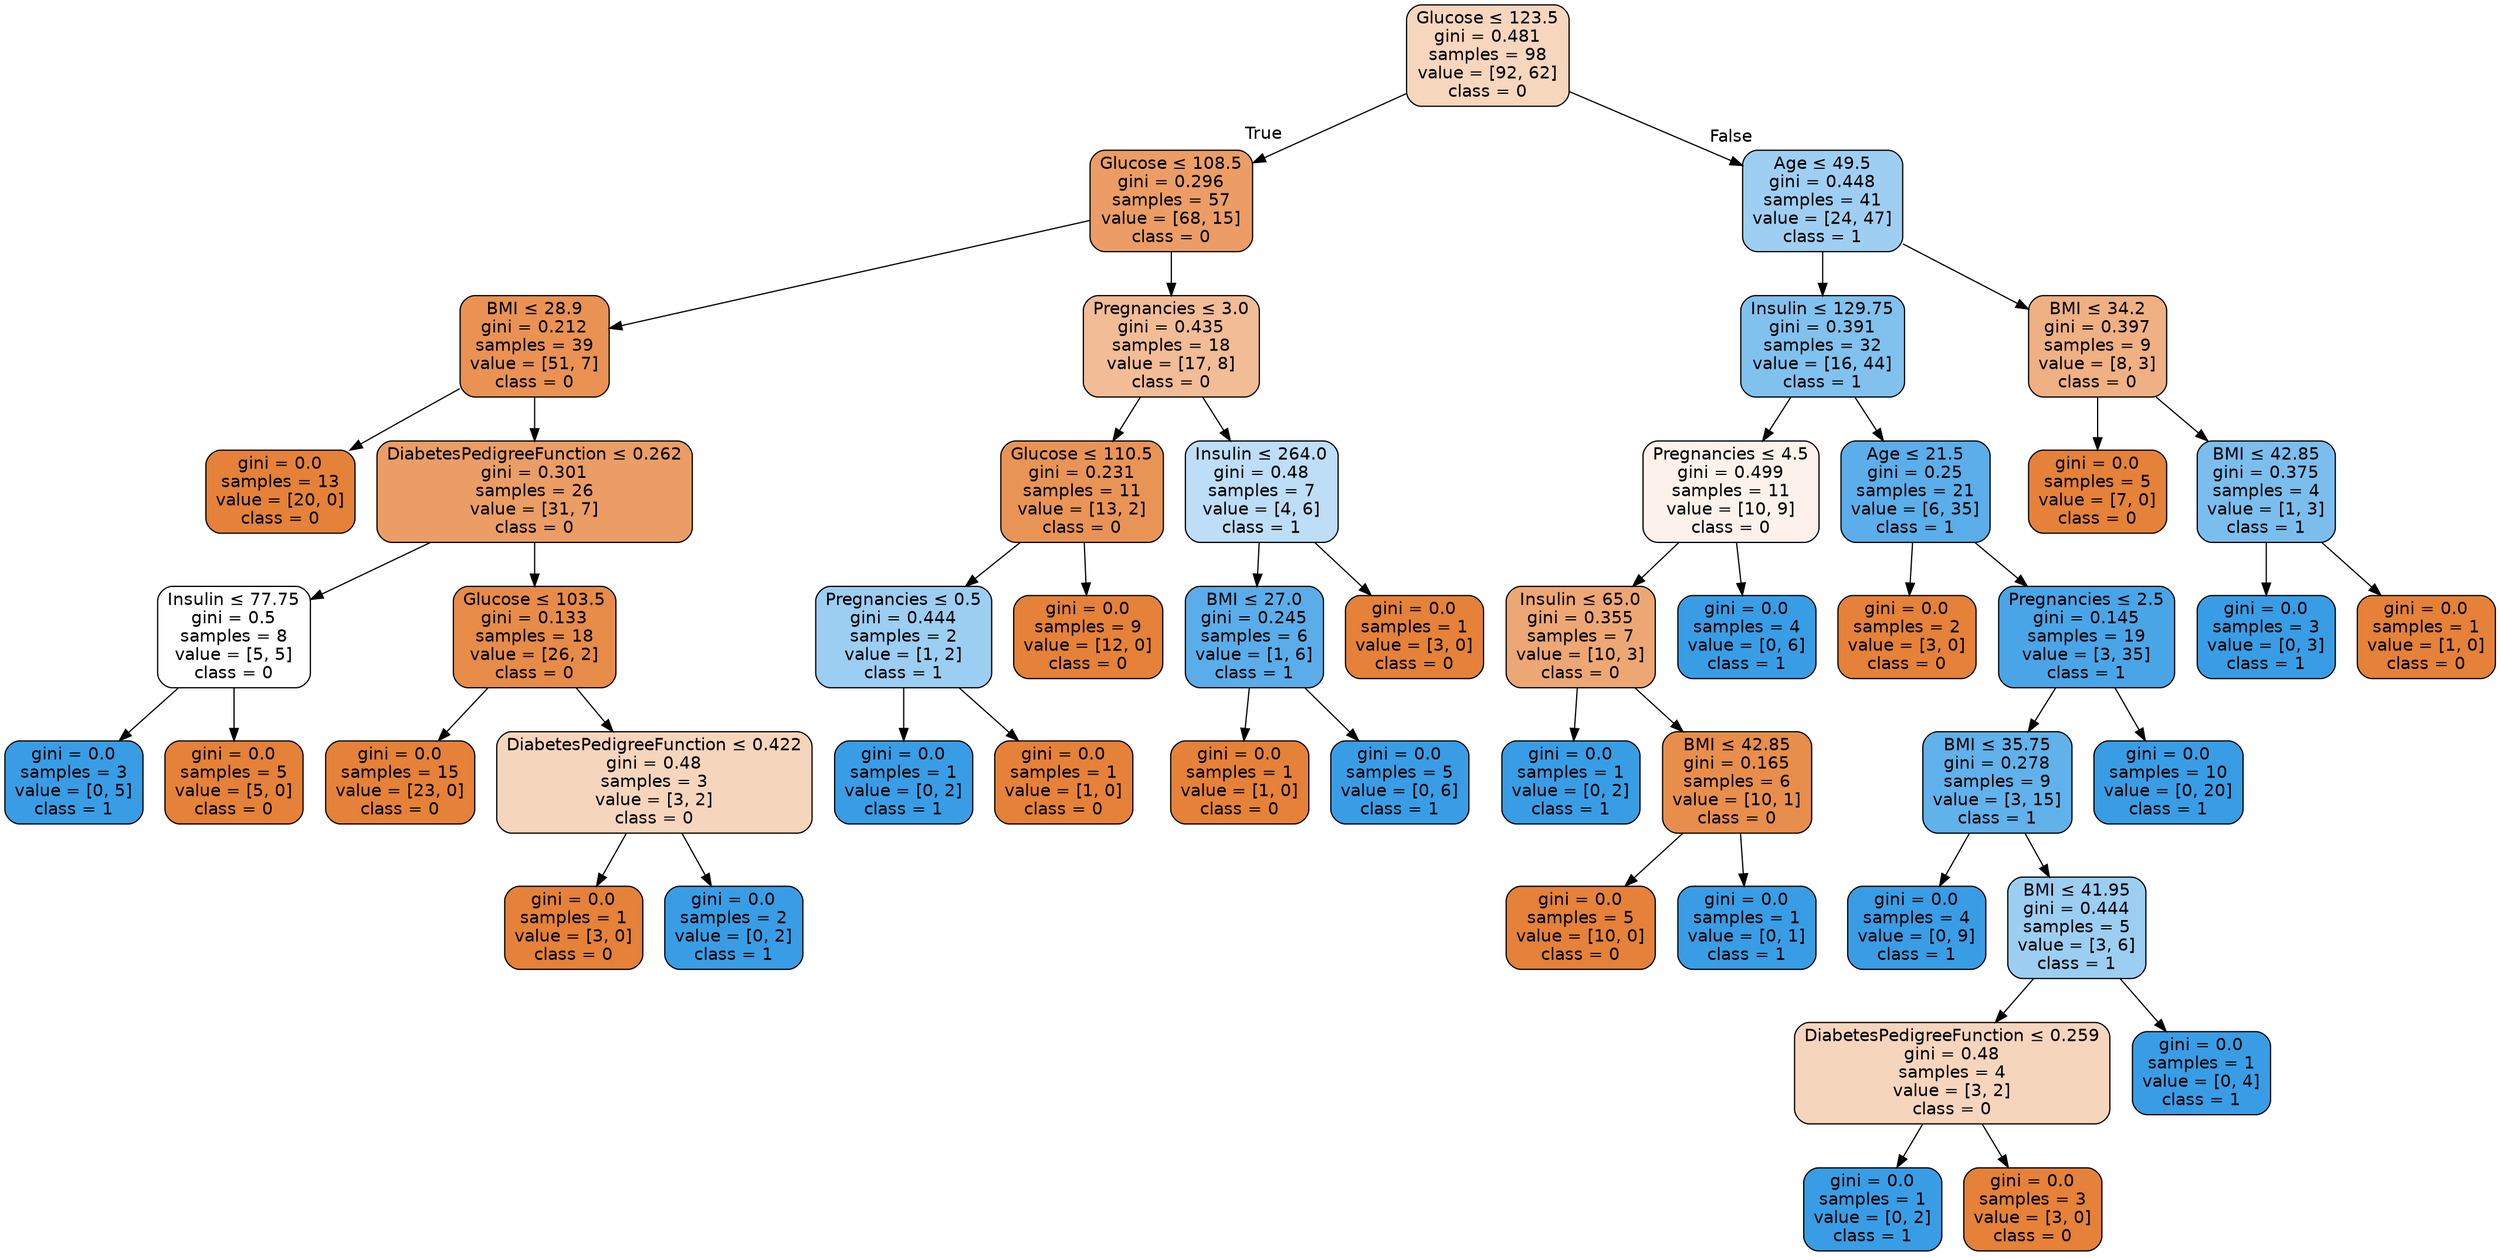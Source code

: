 digraph Tree {
node [shape=box, style="filled, rounded", color="black", fontname="helvetica"] ;
edge [fontname="helvetica"] ;
0 [label=<Glucose &le; 123.5<br/>gini = 0.481<br/>samples = 98<br/>value = [92, 62]<br/>class = 0>, fillcolor="#f7d6be"] ;
1 [label=<Glucose &le; 108.5<br/>gini = 0.296<br/>samples = 57<br/>value = [68, 15]<br/>class = 0>, fillcolor="#eb9d65"] ;
0 -> 1 [labeldistance=2.5, labelangle=45, headlabel="True"] ;
2 [label=<BMI &le; 28.9<br/>gini = 0.212<br/>samples = 39<br/>value = [51, 7]<br/>class = 0>, fillcolor="#e99254"] ;
1 -> 2 ;
3 [label=<gini = 0.0<br/>samples = 13<br/>value = [20, 0]<br/>class = 0>, fillcolor="#e58139"] ;
2 -> 3 ;
4 [label=<DiabetesPedigreeFunction &le; 0.262<br/>gini = 0.301<br/>samples = 26<br/>value = [31, 7]<br/>class = 0>, fillcolor="#eb9d66"] ;
2 -> 4 ;
5 [label=<Insulin &le; 77.75<br/>gini = 0.5<br/>samples = 8<br/>value = [5, 5]<br/>class = 0>, fillcolor="#ffffff"] ;
4 -> 5 ;
6 [label=<gini = 0.0<br/>samples = 3<br/>value = [0, 5]<br/>class = 1>, fillcolor="#399de5"] ;
5 -> 6 ;
7 [label=<gini = 0.0<br/>samples = 5<br/>value = [5, 0]<br/>class = 0>, fillcolor="#e58139"] ;
5 -> 7 ;
8 [label=<Glucose &le; 103.5<br/>gini = 0.133<br/>samples = 18<br/>value = [26, 2]<br/>class = 0>, fillcolor="#e78b48"] ;
4 -> 8 ;
9 [label=<gini = 0.0<br/>samples = 15<br/>value = [23, 0]<br/>class = 0>, fillcolor="#e58139"] ;
8 -> 9 ;
10 [label=<DiabetesPedigreeFunction &le; 0.422<br/>gini = 0.48<br/>samples = 3<br/>value = [3, 2]<br/>class = 0>, fillcolor="#f6d5bd"] ;
8 -> 10 ;
11 [label=<gini = 0.0<br/>samples = 1<br/>value = [3, 0]<br/>class = 0>, fillcolor="#e58139"] ;
10 -> 11 ;
12 [label=<gini = 0.0<br/>samples = 2<br/>value = [0, 2]<br/>class = 1>, fillcolor="#399de5"] ;
10 -> 12 ;
13 [label=<Pregnancies &le; 3.0<br/>gini = 0.435<br/>samples = 18<br/>value = [17, 8]<br/>class = 0>, fillcolor="#f1bc96"] ;
1 -> 13 ;
14 [label=<Glucose &le; 110.5<br/>gini = 0.231<br/>samples = 11<br/>value = [13, 2]<br/>class = 0>, fillcolor="#e99457"] ;
13 -> 14 ;
15 [label=<Pregnancies &le; 0.5<br/>gini = 0.444<br/>samples = 2<br/>value = [1, 2]<br/>class = 1>, fillcolor="#9ccef2"] ;
14 -> 15 ;
16 [label=<gini = 0.0<br/>samples = 1<br/>value = [0, 2]<br/>class = 1>, fillcolor="#399de5"] ;
15 -> 16 ;
17 [label=<gini = 0.0<br/>samples = 1<br/>value = [1, 0]<br/>class = 0>, fillcolor="#e58139"] ;
15 -> 17 ;
18 [label=<gini = 0.0<br/>samples = 9<br/>value = [12, 0]<br/>class = 0>, fillcolor="#e58139"] ;
14 -> 18 ;
19 [label=<Insulin &le; 264.0<br/>gini = 0.48<br/>samples = 7<br/>value = [4, 6]<br/>class = 1>, fillcolor="#bddef6"] ;
13 -> 19 ;
20 [label=<BMI &le; 27.0<br/>gini = 0.245<br/>samples = 6<br/>value = [1, 6]<br/>class = 1>, fillcolor="#5aade9"] ;
19 -> 20 ;
21 [label=<gini = 0.0<br/>samples = 1<br/>value = [1, 0]<br/>class = 0>, fillcolor="#e58139"] ;
20 -> 21 ;
22 [label=<gini = 0.0<br/>samples = 5<br/>value = [0, 6]<br/>class = 1>, fillcolor="#399de5"] ;
20 -> 22 ;
23 [label=<gini = 0.0<br/>samples = 1<br/>value = [3, 0]<br/>class = 0>, fillcolor="#e58139"] ;
19 -> 23 ;
24 [label=<Age &le; 49.5<br/>gini = 0.448<br/>samples = 41<br/>value = [24, 47]<br/>class = 1>, fillcolor="#9ecff2"] ;
0 -> 24 [labeldistance=2.5, labelangle=-45, headlabel="False"] ;
25 [label=<Insulin &le; 129.75<br/>gini = 0.391<br/>samples = 32<br/>value = [16, 44]<br/>class = 1>, fillcolor="#81c1ee"] ;
24 -> 25 ;
26 [label=<Pregnancies &le; 4.5<br/>gini = 0.499<br/>samples = 11<br/>value = [10, 9]<br/>class = 0>, fillcolor="#fcf2eb"] ;
25 -> 26 ;
27 [label=<Insulin &le; 65.0<br/>gini = 0.355<br/>samples = 7<br/>value = [10, 3]<br/>class = 0>, fillcolor="#eda774"] ;
26 -> 27 ;
28 [label=<gini = 0.0<br/>samples = 1<br/>value = [0, 2]<br/>class = 1>, fillcolor="#399de5"] ;
27 -> 28 ;
29 [label=<BMI &le; 42.85<br/>gini = 0.165<br/>samples = 6<br/>value = [10, 1]<br/>class = 0>, fillcolor="#e88e4d"] ;
27 -> 29 ;
30 [label=<gini = 0.0<br/>samples = 5<br/>value = [10, 0]<br/>class = 0>, fillcolor="#e58139"] ;
29 -> 30 ;
31 [label=<gini = 0.0<br/>samples = 1<br/>value = [0, 1]<br/>class = 1>, fillcolor="#399de5"] ;
29 -> 31 ;
32 [label=<gini = 0.0<br/>samples = 4<br/>value = [0, 6]<br/>class = 1>, fillcolor="#399de5"] ;
26 -> 32 ;
33 [label=<Age &le; 21.5<br/>gini = 0.25<br/>samples = 21<br/>value = [6, 35]<br/>class = 1>, fillcolor="#5baee9"] ;
25 -> 33 ;
34 [label=<gini = 0.0<br/>samples = 2<br/>value = [3, 0]<br/>class = 0>, fillcolor="#e58139"] ;
33 -> 34 ;
35 [label=<Pregnancies &le; 2.5<br/>gini = 0.145<br/>samples = 19<br/>value = [3, 35]<br/>class = 1>, fillcolor="#4aa5e7"] ;
33 -> 35 ;
36 [label=<BMI &le; 35.75<br/>gini = 0.278<br/>samples = 9<br/>value = [3, 15]<br/>class = 1>, fillcolor="#61b1ea"] ;
35 -> 36 ;
37 [label=<gini = 0.0<br/>samples = 4<br/>value = [0, 9]<br/>class = 1>, fillcolor="#399de5"] ;
36 -> 37 ;
38 [label=<BMI &le; 41.95<br/>gini = 0.444<br/>samples = 5<br/>value = [3, 6]<br/>class = 1>, fillcolor="#9ccef2"] ;
36 -> 38 ;
39 [label=<DiabetesPedigreeFunction &le; 0.259<br/>gini = 0.48<br/>samples = 4<br/>value = [3, 2]<br/>class = 0>, fillcolor="#f6d5bd"] ;
38 -> 39 ;
40 [label=<gini = 0.0<br/>samples = 1<br/>value = [0, 2]<br/>class = 1>, fillcolor="#399de5"] ;
39 -> 40 ;
41 [label=<gini = 0.0<br/>samples = 3<br/>value = [3, 0]<br/>class = 0>, fillcolor="#e58139"] ;
39 -> 41 ;
42 [label=<gini = 0.0<br/>samples = 1<br/>value = [0, 4]<br/>class = 1>, fillcolor="#399de5"] ;
38 -> 42 ;
43 [label=<gini = 0.0<br/>samples = 10<br/>value = [0, 20]<br/>class = 1>, fillcolor="#399de5"] ;
35 -> 43 ;
44 [label=<BMI &le; 34.2<br/>gini = 0.397<br/>samples = 9<br/>value = [8, 3]<br/>class = 0>, fillcolor="#efb083"] ;
24 -> 44 ;
45 [label=<gini = 0.0<br/>samples = 5<br/>value = [7, 0]<br/>class = 0>, fillcolor="#e58139"] ;
44 -> 45 ;
46 [label=<BMI &le; 42.85<br/>gini = 0.375<br/>samples = 4<br/>value = [1, 3]<br/>class = 1>, fillcolor="#7bbeee"] ;
44 -> 46 ;
47 [label=<gini = 0.0<br/>samples = 3<br/>value = [0, 3]<br/>class = 1>, fillcolor="#399de5"] ;
46 -> 47 ;
48 [label=<gini = 0.0<br/>samples = 1<br/>value = [1, 0]<br/>class = 0>, fillcolor="#e58139"] ;
46 -> 48 ;
}